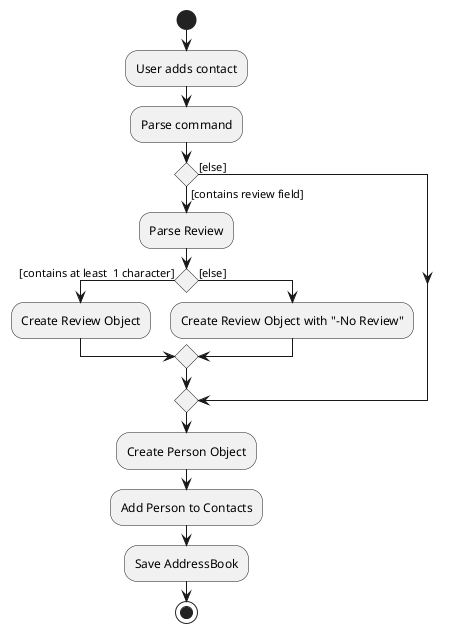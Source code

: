 @startuml
'https://plantuml.com/activity-diagram-beta

start
:User adds contact;
:Parse command;
if () then ([contains review field])
  :Parse Review;
  if () then ([contains at least  1 character])
  :Create Review Object;
  else ([else])
  :Create Review Object with "-No Review";
  endif

else ([else])
endif

:Create Person Object;
:Add Person to Contacts;
:Save AddressBook;

stop

@enduml
